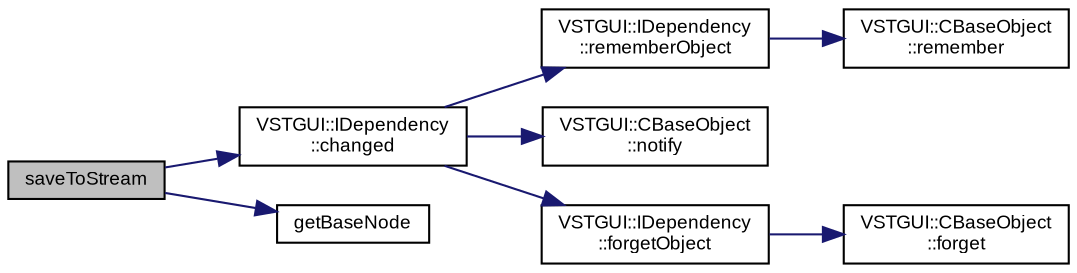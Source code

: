 digraph "saveToStream"
{
  bgcolor="transparent";
  edge [fontname="Arial",fontsize="9",labelfontname="Arial",labelfontsize="9"];
  node [fontname="Arial",fontsize="9",shape=record];
  rankdir="LR";
  Node1 [label="saveToStream",height=0.2,width=0.4,color="black", fillcolor="grey75", style="filled" fontcolor="black"];
  Node1 -> Node2 [color="midnightblue",fontsize="9",style="solid",fontname="Arial"];
  Node2 [label="VSTGUI::IDependency\l::changed",height=0.2,width=0.4,color="black",URL="$class_v_s_t_g_u_i_1_1_i_dependency.html#acac105ad797d9700f9a31946792ecbc0"];
  Node2 -> Node3 [color="midnightblue",fontsize="9",style="solid",fontname="Arial"];
  Node3 [label="VSTGUI::IDependency\l::rememberObject",height=0.2,width=0.4,color="black",URL="$class_v_s_t_g_u_i_1_1_i_dependency.html#a9005955fa448192caddbbced658a616c"];
  Node3 -> Node4 [color="midnightblue",fontsize="9",style="solid",fontname="Arial"];
  Node4 [label="VSTGUI::CBaseObject\l::remember",height=0.2,width=0.4,color="black",URL="$class_v_s_t_g_u_i_1_1_c_base_object.html#ada0719d1daaca4af1795018001769311",tooltip="increase refcount "];
  Node2 -> Node5 [color="midnightblue",fontsize="9",style="solid",fontname="Arial"];
  Node5 [label="VSTGUI::CBaseObject\l::notify",height=0.2,width=0.4,color="black",URL="$class_v_s_t_g_u_i_1_1_c_base_object.html#ab18c3bcc0cb674396848861dfd78a83a"];
  Node2 -> Node6 [color="midnightblue",fontsize="9",style="solid",fontname="Arial"];
  Node6 [label="VSTGUI::IDependency\l::forgetObject",height=0.2,width=0.4,color="black",URL="$class_v_s_t_g_u_i_1_1_i_dependency.html#a626f70bf0ebe5646d8e1335e5c8a607a"];
  Node6 -> Node7 [color="midnightblue",fontsize="9",style="solid",fontname="Arial"];
  Node7 [label="VSTGUI::CBaseObject\l::forget",height=0.2,width=0.4,color="black",URL="$class_v_s_t_g_u_i_1_1_c_base_object.html#ad63e28fbe95a3458c97c60bfacd47ab8",tooltip="decrease refcount and delete object if refcount == 0 "];
  Node1 -> Node8 [color="midnightblue",fontsize="9",style="solid",fontname="Arial"];
  Node8 [label="getBaseNode",height=0.2,width=0.4,color="black",URL="$class_v_s_t_g_u_i_1_1_u_i_description.html#a2b0f673945c12c2dbf13ecdb4d768bf1"];
}
